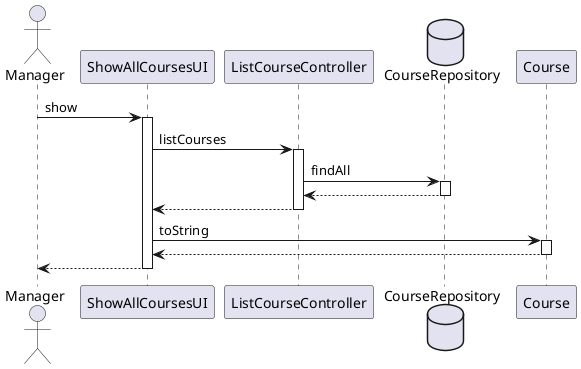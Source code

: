 @startuml
actor Manager

Manager -> ShowAllCoursesUI : show
activate ShowAllCoursesUI
ShowAllCoursesUI -> ListCourseController : listCourses
activate ListCourseController
database "CourseRepository" as CDB
ListCourseController -> CDB : findAll
activate CDB
CDB --> ListCourseController
deactivate CDB
ListCourseController --> ShowAllCoursesUI
deactivate ListCourseController
ShowAllCoursesUI -> Course : toString
activate Course
Course --> ShowAllCoursesUI
deactivate Course
return
@enduml